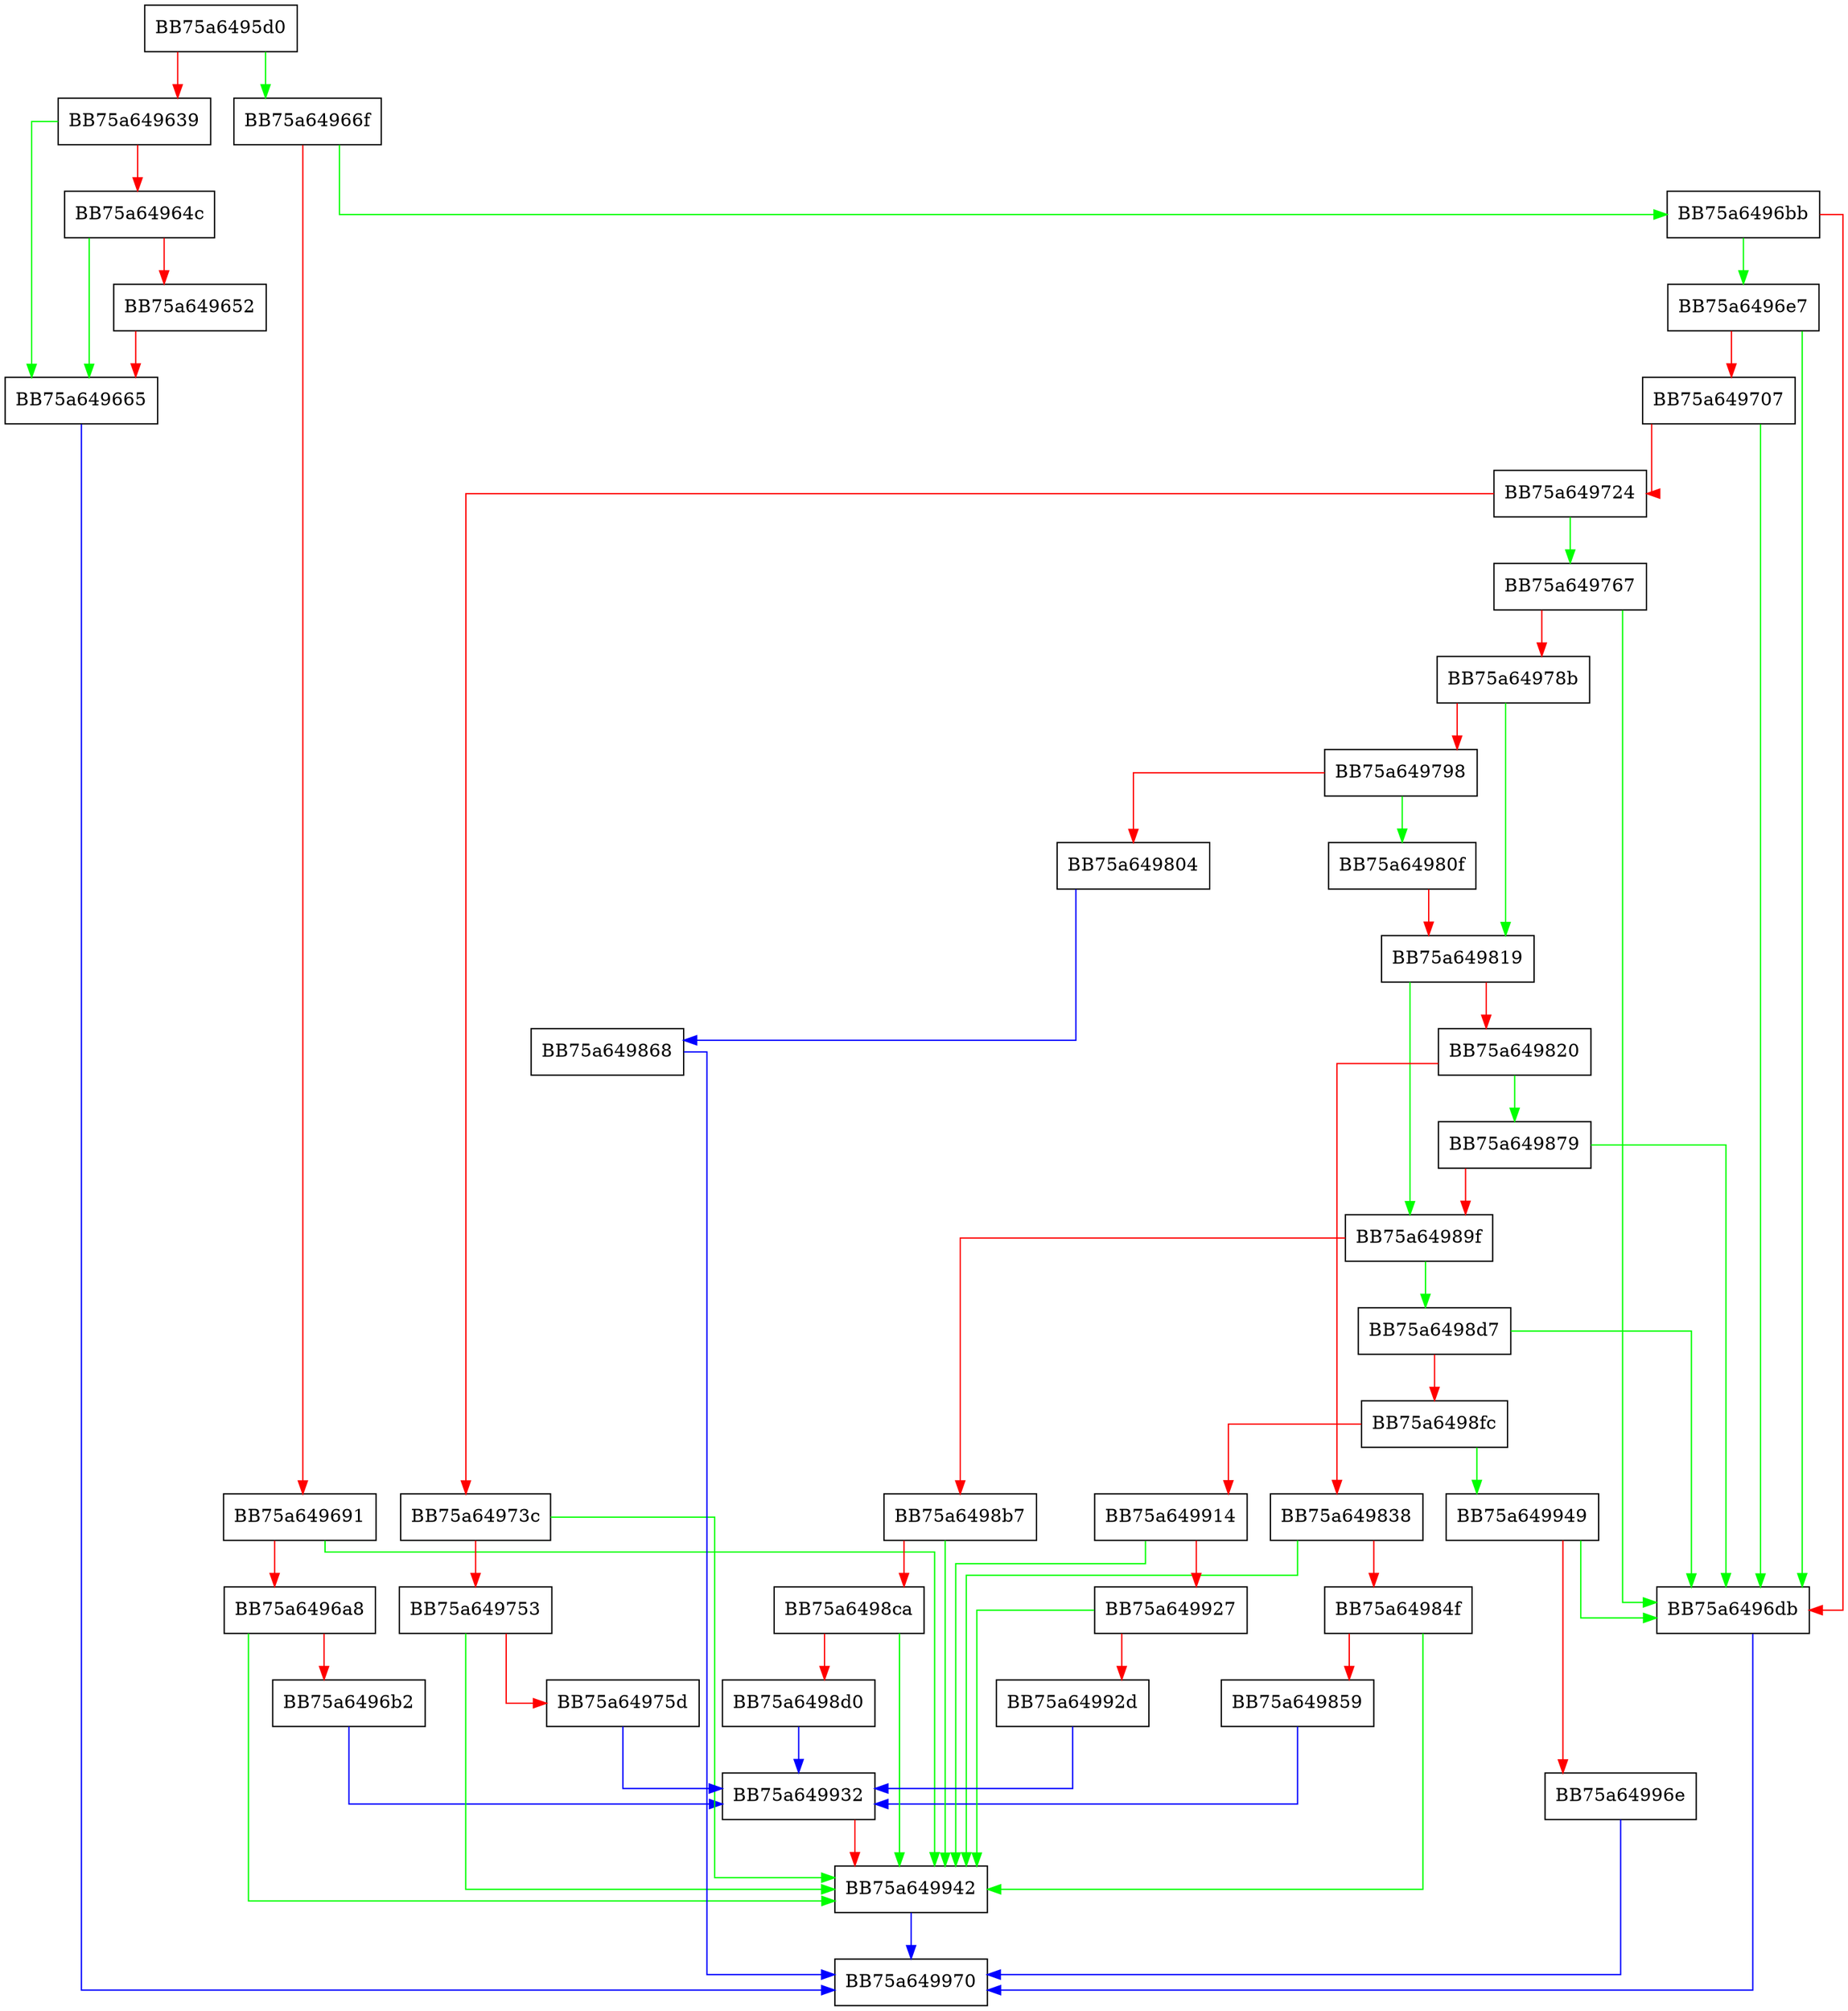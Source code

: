 digraph GenerateNetworkConnectionReport {
  node [shape="box"];
  graph [splines=ortho];
  BB75a6495d0 -> BB75a64966f [color="green"];
  BB75a6495d0 -> BB75a649639 [color="red"];
  BB75a649639 -> BB75a649665 [color="green"];
  BB75a649639 -> BB75a64964c [color="red"];
  BB75a64964c -> BB75a649665 [color="green"];
  BB75a64964c -> BB75a649652 [color="red"];
  BB75a649652 -> BB75a649665 [color="red"];
  BB75a649665 -> BB75a649970 [color="blue"];
  BB75a64966f -> BB75a6496bb [color="green"];
  BB75a64966f -> BB75a649691 [color="red"];
  BB75a649691 -> BB75a649942 [color="green"];
  BB75a649691 -> BB75a6496a8 [color="red"];
  BB75a6496a8 -> BB75a649942 [color="green"];
  BB75a6496a8 -> BB75a6496b2 [color="red"];
  BB75a6496b2 -> BB75a649932 [color="blue"];
  BB75a6496bb -> BB75a6496e7 [color="green"];
  BB75a6496bb -> BB75a6496db [color="red"];
  BB75a6496db -> BB75a649970 [color="blue"];
  BB75a6496e7 -> BB75a6496db [color="green"];
  BB75a6496e7 -> BB75a649707 [color="red"];
  BB75a649707 -> BB75a6496db [color="green"];
  BB75a649707 -> BB75a649724 [color="red"];
  BB75a649724 -> BB75a649767 [color="green"];
  BB75a649724 -> BB75a64973c [color="red"];
  BB75a64973c -> BB75a649942 [color="green"];
  BB75a64973c -> BB75a649753 [color="red"];
  BB75a649753 -> BB75a649942 [color="green"];
  BB75a649753 -> BB75a64975d [color="red"];
  BB75a64975d -> BB75a649932 [color="blue"];
  BB75a649767 -> BB75a6496db [color="green"];
  BB75a649767 -> BB75a64978b [color="red"];
  BB75a64978b -> BB75a649819 [color="green"];
  BB75a64978b -> BB75a649798 [color="red"];
  BB75a649798 -> BB75a64980f [color="green"];
  BB75a649798 -> BB75a649804 [color="red"];
  BB75a649804 -> BB75a649868 [color="blue"];
  BB75a64980f -> BB75a649819 [color="red"];
  BB75a649819 -> BB75a64989f [color="green"];
  BB75a649819 -> BB75a649820 [color="red"];
  BB75a649820 -> BB75a649879 [color="green"];
  BB75a649820 -> BB75a649838 [color="red"];
  BB75a649838 -> BB75a649942 [color="green"];
  BB75a649838 -> BB75a64984f [color="red"];
  BB75a64984f -> BB75a649942 [color="green"];
  BB75a64984f -> BB75a649859 [color="red"];
  BB75a649859 -> BB75a649932 [color="blue"];
  BB75a649868 -> BB75a649970 [color="blue"];
  BB75a649879 -> BB75a6496db [color="green"];
  BB75a649879 -> BB75a64989f [color="red"];
  BB75a64989f -> BB75a6498d7 [color="green"];
  BB75a64989f -> BB75a6498b7 [color="red"];
  BB75a6498b7 -> BB75a649942 [color="green"];
  BB75a6498b7 -> BB75a6498ca [color="red"];
  BB75a6498ca -> BB75a649942 [color="green"];
  BB75a6498ca -> BB75a6498d0 [color="red"];
  BB75a6498d0 -> BB75a649932 [color="blue"];
  BB75a6498d7 -> BB75a6496db [color="green"];
  BB75a6498d7 -> BB75a6498fc [color="red"];
  BB75a6498fc -> BB75a649949 [color="green"];
  BB75a6498fc -> BB75a649914 [color="red"];
  BB75a649914 -> BB75a649942 [color="green"];
  BB75a649914 -> BB75a649927 [color="red"];
  BB75a649927 -> BB75a649942 [color="green"];
  BB75a649927 -> BB75a64992d [color="red"];
  BB75a64992d -> BB75a649932 [color="blue"];
  BB75a649932 -> BB75a649942 [color="red"];
  BB75a649942 -> BB75a649970 [color="blue"];
  BB75a649949 -> BB75a6496db [color="green"];
  BB75a649949 -> BB75a64996e [color="red"];
  BB75a64996e -> BB75a649970 [color="blue"];
}